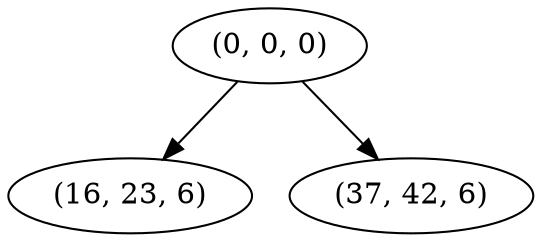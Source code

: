 digraph tree {
    "(0, 0, 0)";
    "(16, 23, 6)";
    "(37, 42, 6)";
    "(0, 0, 0)" -> "(16, 23, 6)";
    "(0, 0, 0)" -> "(37, 42, 6)";
}
